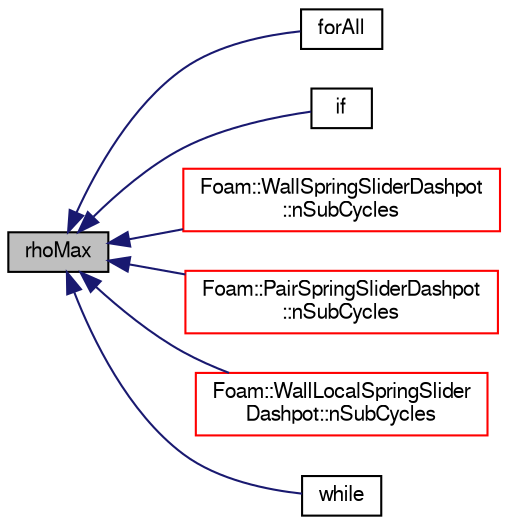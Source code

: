 digraph "rhoMax"
{
  bgcolor="transparent";
  edge [fontname="FreeSans",fontsize="10",labelfontname="FreeSans",labelfontsize="10"];
  node [fontname="FreeSans",fontsize="10",shape=record];
  rankdir="LR";
  Node43 [label="rhoMax",height=0.2,width=0.4,color="black", fillcolor="grey75", style="filled", fontcolor="black"];
  Node43 -> Node44 [dir="back",color="midnightblue",fontsize="10",style="solid",fontname="FreeSans"];
  Node44 [label="forAll",height=0.2,width=0.4,color="black",URL="$a38498.html#a9355a38e2751fb0aed092ab612f7a29f"];
  Node43 -> Node45 [dir="back",color="midnightblue",fontsize="10",style="solid",fontname="FreeSans"];
  Node45 [label="if",height=0.2,width=0.4,color="black",URL="$a38051.html#a3a782599467f113a731d85df5c3b1e70"];
  Node43 -> Node46 [dir="back",color="midnightblue",fontsize="10",style="solid",fontname="FreeSans"];
  Node46 [label="Foam::WallSpringSliderDashpot\l::nSubCycles",height=0.2,width=0.4,color="red",URL="$a24038.html#a1648fff6a6972eaeeccb2c126c5f1c26",tooltip="For WallModels that control the timestep, calculate the. "];
  Node43 -> Node48 [dir="back",color="midnightblue",fontsize="10",style="solid",fontname="FreeSans"];
  Node48 [label="Foam::PairSpringSliderDashpot\l::nSubCycles",height=0.2,width=0.4,color="red",URL="$a24030.html#a1648fff6a6972eaeeccb2c126c5f1c26",tooltip="For PairModels that control the timestep, calculate the. "];
  Node43 -> Node50 [dir="back",color="midnightblue",fontsize="10",style="solid",fontname="FreeSans"];
  Node50 [label="Foam::WallLocalSpringSlider\lDashpot::nSubCycles",height=0.2,width=0.4,color="red",URL="$a24034.html#a1648fff6a6972eaeeccb2c126c5f1c26",tooltip="For WallModels that control the timestep, calculate the. "];
  Node43 -> Node52 [dir="back",color="midnightblue",fontsize="10",style="solid",fontname="FreeSans"];
  Node52 [label="while",height=0.2,width=0.4,color="black",URL="$a38048.html#ab13470e79e249d04c443bf59be9ff31d"];
}
